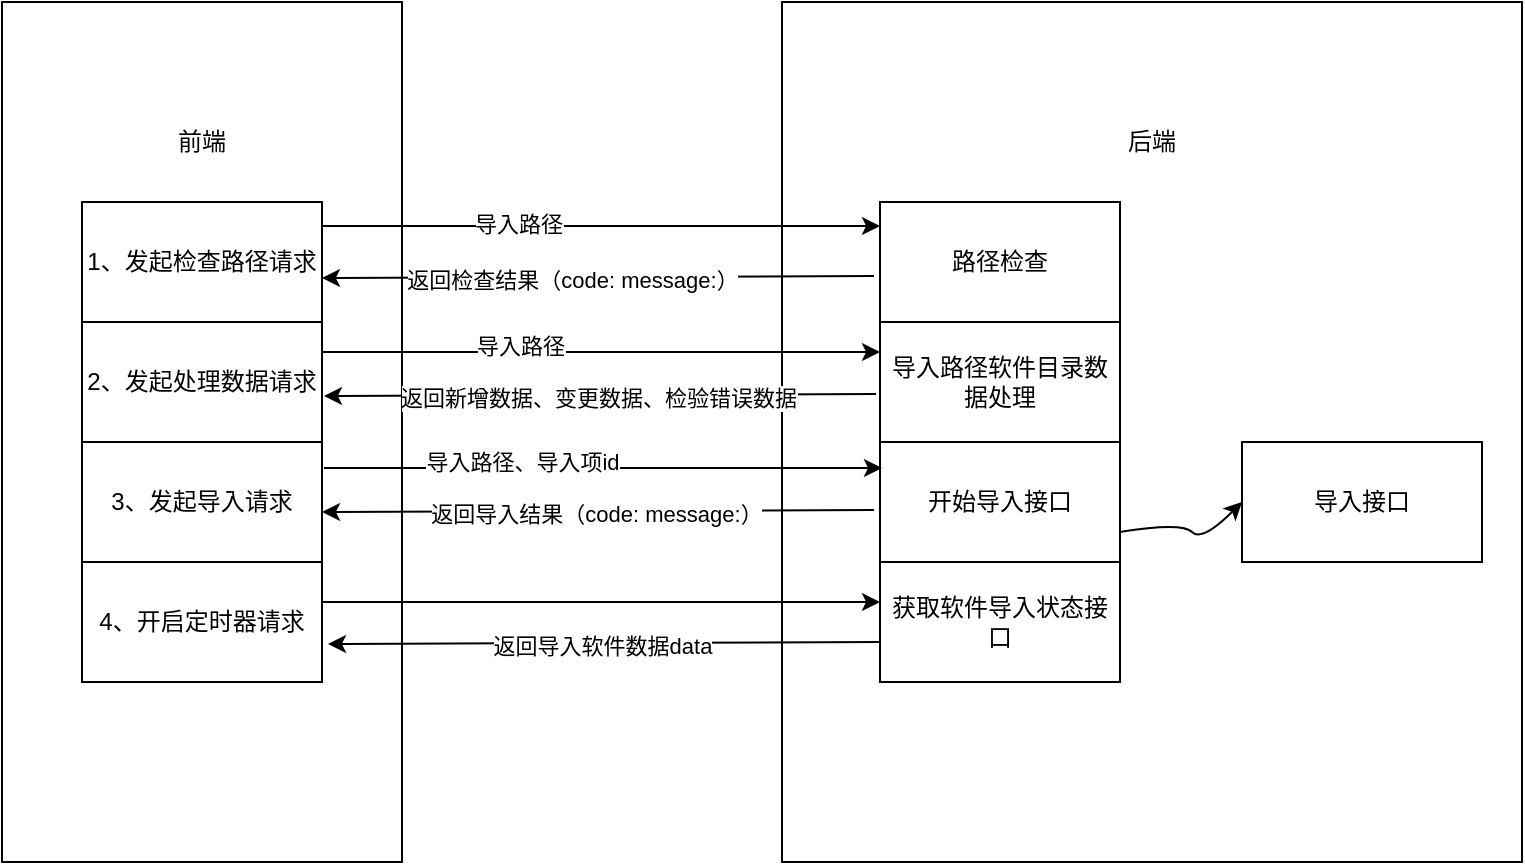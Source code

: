 <mxfile version="14.5.1" type="github">
  <diagram id="j63wtEEbTM9T6A4eodwg" name="Page-1">
    <mxGraphModel dx="942" dy="614" grid="1" gridSize="10" guides="1" tooltips="1" connect="1" arrows="1" fold="1" page="1" pageScale="1" pageWidth="827" pageHeight="1169" math="0" shadow="0">
      <root>
        <mxCell id="0" />
        <mxCell id="1" parent="0" />
        <mxCell id="3LgqNi5izFDMU0osC5SV-33" value="" style="rounded=0;whiteSpace=wrap;html=1;strokeColor=#000000;" parent="1" vertex="1">
          <mxGeometry x="450" y="10" width="370" height="430" as="geometry" />
        </mxCell>
        <mxCell id="3LgqNi5izFDMU0osC5SV-32" value="" style="rounded=0;whiteSpace=wrap;html=1;strokeColor=#000000;" parent="1" vertex="1">
          <mxGeometry x="60" y="10" width="200" height="430" as="geometry" />
        </mxCell>
        <mxCell id="3LgqNi5izFDMU0osC5SV-1" value="1、发起检查路径请求" style="rounded=0;whiteSpace=wrap;html=1;" parent="1" vertex="1">
          <mxGeometry x="100" y="110" width="120" height="60" as="geometry" />
        </mxCell>
        <mxCell id="3LgqNi5izFDMU0osC5SV-2" value="2、发起处理数据请求" style="rounded=0;whiteSpace=wrap;html=1;" parent="1" vertex="1">
          <mxGeometry x="100" y="170" width="120" height="60" as="geometry" />
        </mxCell>
        <mxCell id="3LgqNi5izFDMU0osC5SV-3" value="前端" style="text;html=1;strokeColor=none;fillColor=none;align=center;verticalAlign=middle;whiteSpace=wrap;rounded=0;" parent="1" vertex="1">
          <mxGeometry x="140" y="70" width="40" height="20" as="geometry" />
        </mxCell>
        <mxCell id="3LgqNi5izFDMU0osC5SV-4" value="3、发起导入请求" style="rounded=0;whiteSpace=wrap;html=1;" parent="1" vertex="1">
          <mxGeometry x="100" y="230" width="120" height="60" as="geometry" />
        </mxCell>
        <mxCell id="3LgqNi5izFDMU0osC5SV-5" value="路径检查" style="rounded=0;whiteSpace=wrap;html=1;" parent="1" vertex="1">
          <mxGeometry x="499" y="110" width="120" height="60" as="geometry" />
        </mxCell>
        <mxCell id="3LgqNi5izFDMU0osC5SV-7" value="后端" style="text;html=1;strokeColor=none;fillColor=none;align=center;verticalAlign=middle;whiteSpace=wrap;rounded=0;" parent="1" vertex="1">
          <mxGeometry x="615" y="70" width="40" height="20" as="geometry" />
        </mxCell>
        <mxCell id="3LgqNi5izFDMU0osC5SV-8" value="导入路径软件目录数据处理" style="rounded=0;whiteSpace=wrap;html=1;strokeColor=#000000;" parent="1" vertex="1">
          <mxGeometry x="499" y="170" width="120" height="60" as="geometry" />
        </mxCell>
        <mxCell id="3LgqNi5izFDMU0osC5SV-9" value="&lt;div&gt;开始导入接口&lt;/div&gt;" style="rounded=0;whiteSpace=wrap;html=1;strokeColor=#000000;" parent="1" vertex="1">
          <mxGeometry x="499" y="230" width="120" height="60" as="geometry" />
        </mxCell>
        <mxCell id="3LgqNi5izFDMU0osC5SV-10" value="" style="endArrow=classic;html=1;entryX=0;entryY=0.5;entryDx=0;entryDy=0;" parent="1" edge="1">
          <mxGeometry width="50" height="50" relative="1" as="geometry">
            <mxPoint x="220" y="122" as="sourcePoint" />
            <mxPoint x="499" y="122" as="targetPoint" />
            <Array as="points">
              <mxPoint x="359" y="122" />
            </Array>
          </mxGeometry>
        </mxCell>
        <mxCell id="3LgqNi5izFDMU0osC5SV-12" value="导入路径" style="edgeLabel;html=1;align=center;verticalAlign=middle;resizable=0;points=[];" parent="3LgqNi5izFDMU0osC5SV-10" vertex="1" connectable="0">
          <mxGeometry x="-0.3" y="1" relative="1" as="geometry">
            <mxPoint as="offset" />
          </mxGeometry>
        </mxCell>
        <mxCell id="3LgqNi5izFDMU0osC5SV-11" value="" style="endArrow=classic;html=1;entryX=1;entryY=0.633;entryDx=0;entryDy=0;entryPerimeter=0;" parent="1" target="3LgqNi5izFDMU0osC5SV-1" edge="1">
          <mxGeometry width="50" height="50" relative="1" as="geometry">
            <mxPoint x="496" y="147" as="sourcePoint" />
            <mxPoint x="257" y="147" as="targetPoint" />
          </mxGeometry>
        </mxCell>
        <mxCell id="3LgqNi5izFDMU0osC5SV-13" value="返回检查结果（code: message:）" style="edgeLabel;html=1;align=center;verticalAlign=middle;resizable=0;points=[];" parent="3LgqNi5izFDMU0osC5SV-11" vertex="1" connectable="0">
          <mxGeometry x="0.347" y="1" relative="1" as="geometry">
            <mxPoint x="35" as="offset" />
          </mxGeometry>
        </mxCell>
        <mxCell id="3LgqNi5izFDMU0osC5SV-14" value="" style="endArrow=classic;html=1;entryX=0;entryY=0.25;entryDx=0;entryDy=0;exitX=1;exitY=0.25;exitDx=0;exitDy=0;" parent="1" source="3LgqNi5izFDMU0osC5SV-2" target="3LgqNi5izFDMU0osC5SV-8" edge="1">
          <mxGeometry width="50" height="50" relative="1" as="geometry">
            <mxPoint x="420" y="290" as="sourcePoint" />
            <mxPoint x="470" y="240" as="targetPoint" />
          </mxGeometry>
        </mxCell>
        <mxCell id="3LgqNi5izFDMU0osC5SV-15" value="导入路径" style="edgeLabel;html=1;align=center;verticalAlign=middle;resizable=0;points=[];" parent="3LgqNi5izFDMU0osC5SV-14" vertex="1" connectable="0">
          <mxGeometry x="-0.326" y="3" relative="1" as="geometry">
            <mxPoint x="5" as="offset" />
          </mxGeometry>
        </mxCell>
        <mxCell id="3LgqNi5izFDMU0osC5SV-16" value="" style="endArrow=classic;html=1;entryX=1;entryY=0.633;entryDx=0;entryDy=0;entryPerimeter=0;" parent="1" edge="1">
          <mxGeometry width="50" height="50" relative="1" as="geometry">
            <mxPoint x="497" y="206" as="sourcePoint" />
            <mxPoint x="221" y="206.98" as="targetPoint" />
          </mxGeometry>
        </mxCell>
        <mxCell id="3LgqNi5izFDMU0osC5SV-17" value="返回新增数据、变更数据、检验错误数据" style="edgeLabel;html=1;align=center;verticalAlign=middle;resizable=0;points=[];" parent="3LgqNi5izFDMU0osC5SV-16" vertex="1" connectable="0">
          <mxGeometry x="0.347" y="1" relative="1" as="geometry">
            <mxPoint x="47" as="offset" />
          </mxGeometry>
        </mxCell>
        <mxCell id="3LgqNi5izFDMU0osC5SV-18" value="" style="endArrow=classic;html=1;entryX=0;entryY=0.25;entryDx=0;entryDy=0;exitX=1;exitY=0.25;exitDx=0;exitDy=0;" parent="1" edge="1">
          <mxGeometry width="50" height="50" relative="1" as="geometry">
            <mxPoint x="221" y="243" as="sourcePoint" />
            <mxPoint x="500" y="243" as="targetPoint" />
          </mxGeometry>
        </mxCell>
        <mxCell id="3LgqNi5izFDMU0osC5SV-19" value="导入路径、导入项id" style="edgeLabel;html=1;align=center;verticalAlign=middle;resizable=0;points=[];" parent="3LgqNi5izFDMU0osC5SV-18" vertex="1" connectable="0">
          <mxGeometry x="-0.326" y="3" relative="1" as="geometry">
            <mxPoint x="5" as="offset" />
          </mxGeometry>
        </mxCell>
        <mxCell id="3LgqNi5izFDMU0osC5SV-20" value="" style="endArrow=classic;html=1;entryX=1;entryY=0.633;entryDx=0;entryDy=0;entryPerimeter=0;" parent="1" edge="1">
          <mxGeometry width="50" height="50" relative="1" as="geometry">
            <mxPoint x="496" y="264" as="sourcePoint" />
            <mxPoint x="220" y="264.98" as="targetPoint" />
          </mxGeometry>
        </mxCell>
        <mxCell id="3LgqNi5izFDMU0osC5SV-21" value="返回导入结果（code: message:）" style="edgeLabel;html=1;align=center;verticalAlign=middle;resizable=0;points=[];" parent="3LgqNi5izFDMU0osC5SV-20" vertex="1" connectable="0">
          <mxGeometry x="0.347" y="1" relative="1" as="geometry">
            <mxPoint x="47" as="offset" />
          </mxGeometry>
        </mxCell>
        <mxCell id="3LgqNi5izFDMU0osC5SV-23" value="导入接口" style="rounded=0;whiteSpace=wrap;html=1;strokeColor=#000000;" parent="1" vertex="1">
          <mxGeometry x="680" y="230" width="120" height="60" as="geometry" />
        </mxCell>
        <mxCell id="3LgqNi5izFDMU0osC5SV-24" value="" style="curved=1;endArrow=classic;html=1;entryX=0;entryY=0.5;entryDx=0;entryDy=0;exitX=1;exitY=0.75;exitDx=0;exitDy=0;" parent="1" source="3LgqNi5izFDMU0osC5SV-9" target="3LgqNi5izFDMU0osC5SV-23" edge="1">
          <mxGeometry width="50" height="50" relative="1" as="geometry">
            <mxPoint x="710" y="290" as="sourcePoint" />
            <mxPoint x="700" y="310" as="targetPoint" />
            <Array as="points">
              <mxPoint x="650" y="270" />
              <mxPoint x="660" y="280" />
            </Array>
          </mxGeometry>
        </mxCell>
        <mxCell id="3LgqNi5izFDMU0osC5SV-25" value="4、开启定时器请求" style="rounded=0;whiteSpace=wrap;html=1;strokeColor=#000000;" parent="1" vertex="1">
          <mxGeometry x="100" y="290" width="120" height="60" as="geometry" />
        </mxCell>
        <mxCell id="3LgqNi5izFDMU0osC5SV-26" value="获取软件导入状态接口" style="rounded=0;whiteSpace=wrap;html=1;strokeColor=#000000;" parent="1" vertex="1">
          <mxGeometry x="499" y="290" width="120" height="60" as="geometry" />
        </mxCell>
        <mxCell id="3LgqNi5izFDMU0osC5SV-27" value="" style="endArrow=classic;html=1;entryX=0;entryY=0.25;entryDx=0;entryDy=0;exitX=1;exitY=0.25;exitDx=0;exitDy=0;" parent="1" edge="1">
          <mxGeometry width="50" height="50" relative="1" as="geometry">
            <mxPoint x="220" y="310" as="sourcePoint" />
            <mxPoint x="499" y="310" as="targetPoint" />
          </mxGeometry>
        </mxCell>
        <mxCell id="3LgqNi5izFDMU0osC5SV-29" value="" style="endArrow=classic;html=1;entryX=1;entryY=0.633;entryDx=0;entryDy=0;entryPerimeter=0;" parent="1" edge="1">
          <mxGeometry width="50" height="50" relative="1" as="geometry">
            <mxPoint x="499" y="330" as="sourcePoint" />
            <mxPoint x="223" y="330.98" as="targetPoint" />
          </mxGeometry>
        </mxCell>
        <mxCell id="3LgqNi5izFDMU0osC5SV-30" value="返回导入软件数据data" style="edgeLabel;html=1;align=center;verticalAlign=middle;resizable=0;points=[];" parent="3LgqNi5izFDMU0osC5SV-29" vertex="1" connectable="0">
          <mxGeometry x="0.347" y="1" relative="1" as="geometry">
            <mxPoint x="47" as="offset" />
          </mxGeometry>
        </mxCell>
      </root>
    </mxGraphModel>
  </diagram>
</mxfile>

